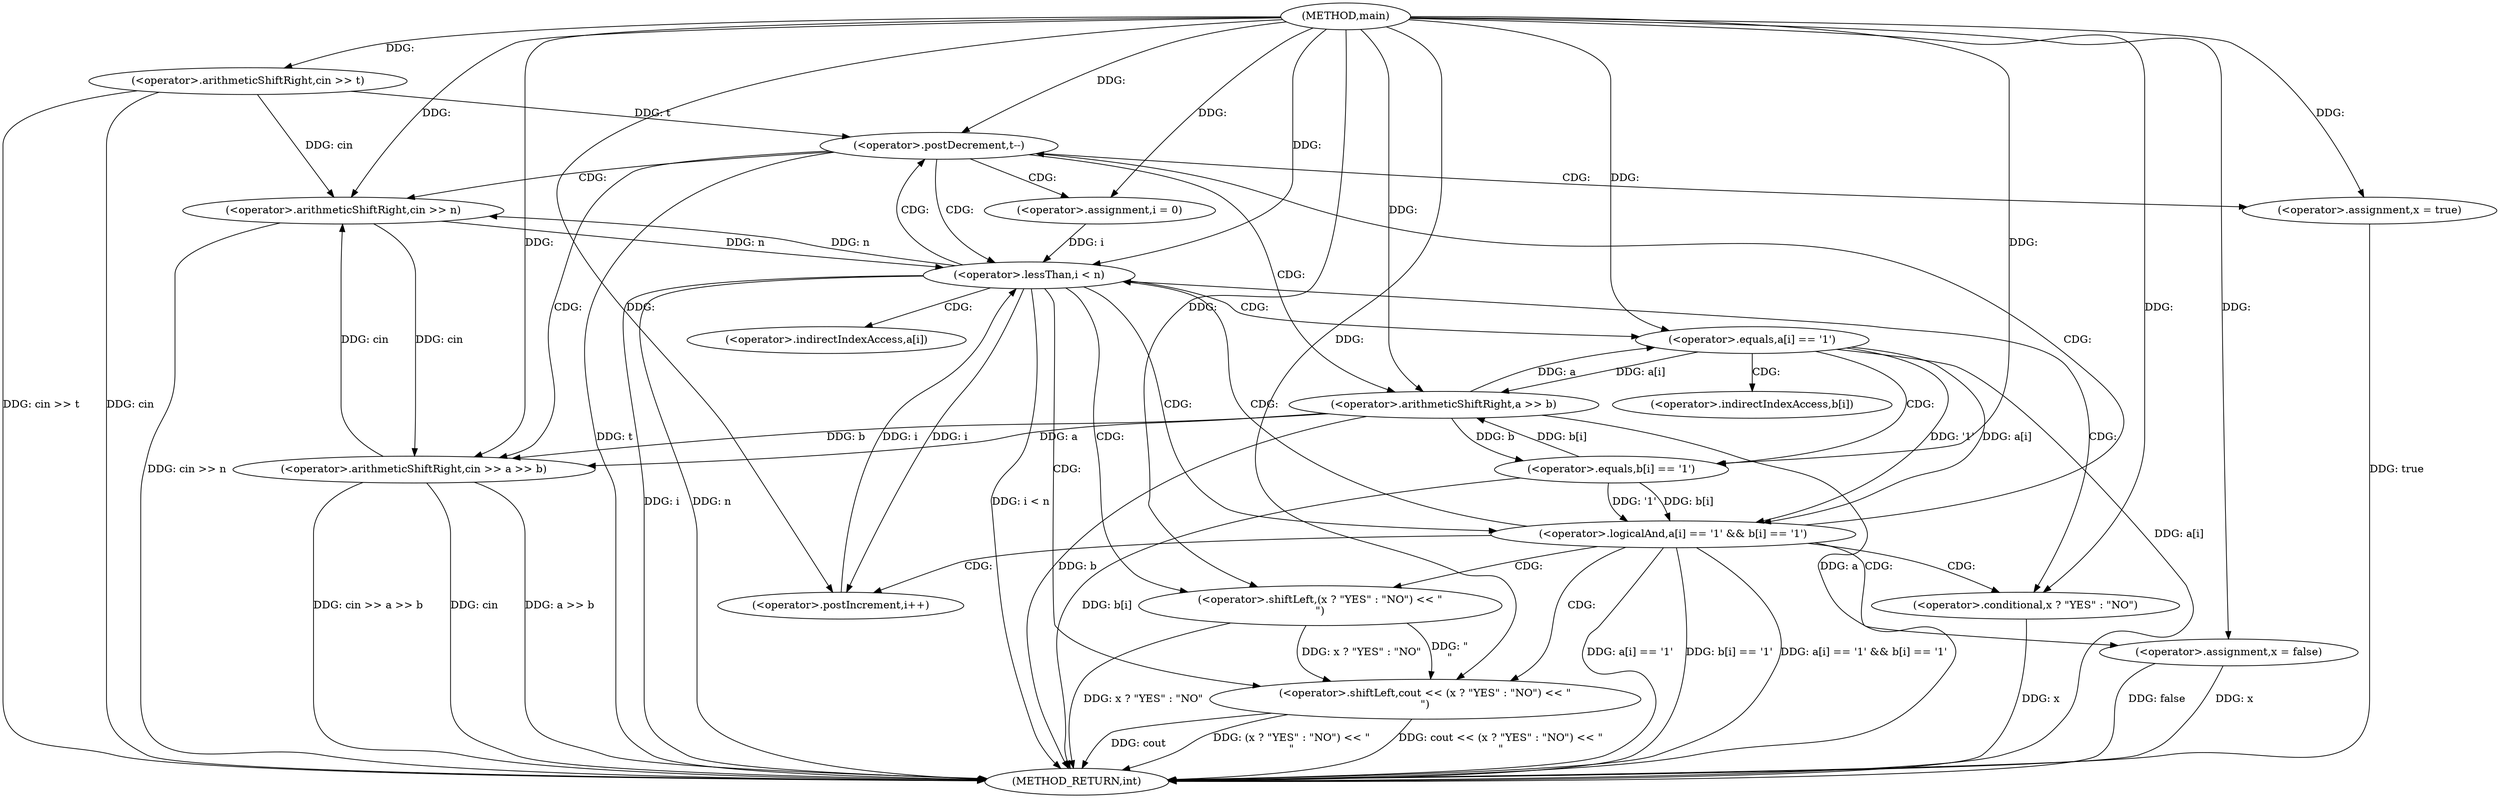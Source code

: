 digraph "main" {  
"1000101" [label = "(METHOD,main)" ]
"1000162" [label = "(METHOD_RETURN,int)" ]
"1000104" [label = "(<operator>.arithmeticShiftRight,cin >> t)" ]
"1000108" [label = "(<operator>.postDecrement,t--)" ]
"1000112" [label = "(<operator>.arithmeticShiftRight,cin >> n)" ]
"1000117" [label = "(<operator>.arithmeticShiftRight,cin >> a >> b)" ]
"1000123" [label = "(<operator>.assignment,x = true)" ]
"1000154" [label = "(<operator>.shiftLeft,cout << (x ? \"YES\" : \"NO\") << \"\n\")" ]
"1000128" [label = "(<operator>.assignment,i = 0)" ]
"1000131" [label = "(<operator>.lessThan,i < n)" ]
"1000134" [label = "(<operator>.postIncrement,i++)" ]
"1000119" [label = "(<operator>.arithmeticShiftRight,a >> b)" ]
"1000156" [label = "(<operator>.shiftLeft,(x ? \"YES\" : \"NO\") << \"\n\")" ]
"1000138" [label = "(<operator>.logicalAnd,a[i] == '1' && b[i] == '1')" ]
"1000157" [label = "(<operator>.conditional,x ? \"YES\" : \"NO\")" ]
"1000150" [label = "(<operator>.assignment,x = false)" ]
"1000139" [label = "(<operator>.equals,a[i] == '1')" ]
"1000144" [label = "(<operator>.equals,b[i] == '1')" ]
"1000140" [label = "(<operator>.indirectIndexAccess,a[i])" ]
"1000145" [label = "(<operator>.indirectIndexAccess,b[i])" ]
  "1000104" -> "1000162"  [ label = "DDG: cin"] 
  "1000104" -> "1000162"  [ label = "DDG: cin >> t"] 
  "1000108" -> "1000162"  [ label = "DDG: t"] 
  "1000112" -> "1000162"  [ label = "DDG: cin >> n"] 
  "1000117" -> "1000162"  [ label = "DDG: cin"] 
  "1000119" -> "1000162"  [ label = "DDG: a"] 
  "1000119" -> "1000162"  [ label = "DDG: b"] 
  "1000117" -> "1000162"  [ label = "DDG: a >> b"] 
  "1000117" -> "1000162"  [ label = "DDG: cin >> a >> b"] 
  "1000131" -> "1000162"  [ label = "DDG: i"] 
  "1000131" -> "1000162"  [ label = "DDG: n"] 
  "1000131" -> "1000162"  [ label = "DDG: i < n"] 
  "1000139" -> "1000162"  [ label = "DDG: a[i]"] 
  "1000138" -> "1000162"  [ label = "DDG: a[i] == '1'"] 
  "1000144" -> "1000162"  [ label = "DDG: b[i]"] 
  "1000138" -> "1000162"  [ label = "DDG: b[i] == '1'"] 
  "1000138" -> "1000162"  [ label = "DDG: a[i] == '1' && b[i] == '1'"] 
  "1000150" -> "1000162"  [ label = "DDG: x"] 
  "1000157" -> "1000162"  [ label = "DDG: x"] 
  "1000156" -> "1000162"  [ label = "DDG: x ? \"YES\" : \"NO\""] 
  "1000154" -> "1000162"  [ label = "DDG: (x ? \"YES\" : \"NO\") << \"\n\""] 
  "1000154" -> "1000162"  [ label = "DDG: cout << (x ? \"YES\" : \"NO\") << \"\n\""] 
  "1000150" -> "1000162"  [ label = "DDG: false"] 
  "1000154" -> "1000162"  [ label = "DDG: cout"] 
  "1000123" -> "1000162"  [ label = "DDG: true"] 
  "1000101" -> "1000104"  [ label = "DDG: "] 
  "1000104" -> "1000108"  [ label = "DDG: t"] 
  "1000101" -> "1000108"  [ label = "DDG: "] 
  "1000101" -> "1000123"  [ label = "DDG: "] 
  "1000104" -> "1000112"  [ label = "DDG: cin"] 
  "1000117" -> "1000112"  [ label = "DDG: cin"] 
  "1000101" -> "1000112"  [ label = "DDG: "] 
  "1000131" -> "1000112"  [ label = "DDG: n"] 
  "1000112" -> "1000117"  [ label = "DDG: cin"] 
  "1000101" -> "1000117"  [ label = "DDG: "] 
  "1000119" -> "1000117"  [ label = "DDG: a"] 
  "1000119" -> "1000117"  [ label = "DDG: b"] 
  "1000101" -> "1000128"  [ label = "DDG: "] 
  "1000101" -> "1000154"  [ label = "DDG: "] 
  "1000156" -> "1000154"  [ label = "DDG: \"\n\""] 
  "1000156" -> "1000154"  [ label = "DDG: x ? \"YES\" : \"NO\""] 
  "1000139" -> "1000119"  [ label = "DDG: a[i]"] 
  "1000101" -> "1000119"  [ label = "DDG: "] 
  "1000144" -> "1000119"  [ label = "DDG: b[i]"] 
  "1000128" -> "1000131"  [ label = "DDG: i"] 
  "1000134" -> "1000131"  [ label = "DDG: i"] 
  "1000101" -> "1000131"  [ label = "DDG: "] 
  "1000112" -> "1000131"  [ label = "DDG: n"] 
  "1000131" -> "1000134"  [ label = "DDG: i"] 
  "1000101" -> "1000134"  [ label = "DDG: "] 
  "1000101" -> "1000156"  [ label = "DDG: "] 
  "1000101" -> "1000157"  [ label = "DDG: "] 
  "1000139" -> "1000138"  [ label = "DDG: '1'"] 
  "1000139" -> "1000138"  [ label = "DDG: a[i]"] 
  "1000144" -> "1000138"  [ label = "DDG: '1'"] 
  "1000144" -> "1000138"  [ label = "DDG: b[i]"] 
  "1000101" -> "1000150"  [ label = "DDG: "] 
  "1000119" -> "1000139"  [ label = "DDG: a"] 
  "1000101" -> "1000139"  [ label = "DDG: "] 
  "1000119" -> "1000144"  [ label = "DDG: b"] 
  "1000101" -> "1000144"  [ label = "DDG: "] 
  "1000108" -> "1000112"  [ label = "CDG: "] 
  "1000108" -> "1000131"  [ label = "CDG: "] 
  "1000108" -> "1000117"  [ label = "CDG: "] 
  "1000108" -> "1000128"  [ label = "CDG: "] 
  "1000108" -> "1000123"  [ label = "CDG: "] 
  "1000108" -> "1000119"  [ label = "CDG: "] 
  "1000131" -> "1000156"  [ label = "CDG: "] 
  "1000131" -> "1000154"  [ label = "CDG: "] 
  "1000131" -> "1000108"  [ label = "CDG: "] 
  "1000131" -> "1000139"  [ label = "CDG: "] 
  "1000131" -> "1000157"  [ label = "CDG: "] 
  "1000131" -> "1000140"  [ label = "CDG: "] 
  "1000131" -> "1000138"  [ label = "CDG: "] 
  "1000138" -> "1000131"  [ label = "CDG: "] 
  "1000138" -> "1000150"  [ label = "CDG: "] 
  "1000138" -> "1000134"  [ label = "CDG: "] 
  "1000138" -> "1000156"  [ label = "CDG: "] 
  "1000138" -> "1000154"  [ label = "CDG: "] 
  "1000138" -> "1000108"  [ label = "CDG: "] 
  "1000138" -> "1000157"  [ label = "CDG: "] 
  "1000139" -> "1000145"  [ label = "CDG: "] 
  "1000139" -> "1000144"  [ label = "CDG: "] 
}
